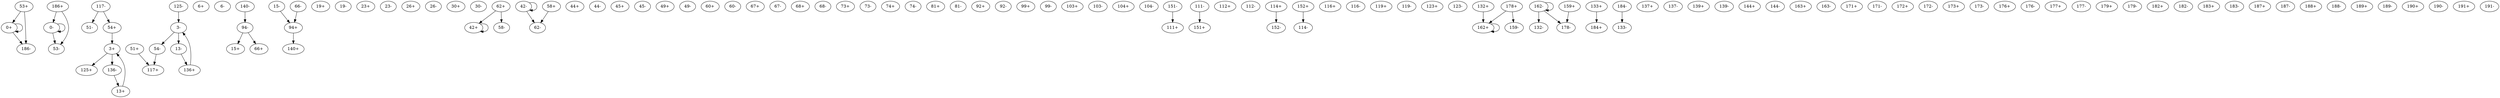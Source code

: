 digraph adj {
graph [k=43]
edge [d=-42]
"0+" [l=46 C=120]
"0-" [l=46 C=120]
"3+" [l=54 C=303]
"3-" [l=54 C=303]
"6+" [l=1607 C=19226]
"6-" [l=1607 C=19226]
"13+" [l=376 C=3489]
"13-" [l=376 C=3489]
"15+" [l=1571 C=19021]
"15-" [l=1571 C=19021]
"19+" [l=107 C=485]
"19-" [l=107 C=485]
"23+" [l=234 C=1732]
"23-" [l=234 C=1732]
"26+" [l=120 C=482]
"26-" [l=120 C=482]
"30+" [l=312 C=1299]
"30-" [l=312 C=1299]
"42+" [l=43 C=25]
"42-" [l=43 C=25]
"44+" [l=133 C=597]
"44-" [l=133 C=597]
"45+" [l=111 C=463]
"45-" [l=111 C=463]
"49+" [l=233 C=1874]
"49-" [l=233 C=1874]
"51+" [l=1385 C=16126]
"51-" [l=1385 C=16126]
"53+" [l=64 C=111]
"53-" [l=64 C=111]
"54+" [l=635 C=8435]
"54-" [l=635 C=8435]
"58+" [l=1456 C=17426]
"58-" [l=1456 C=17426]
"60+" [l=149 C=631]
"60-" [l=149 C=631]
"62+" [l=435 C=4884]
"62-" [l=435 C=4884]
"66+" [l=484 C=4354]
"66-" [l=484 C=4354]
"67+" [l=114 C=713]
"67-" [l=114 C=713]
"68+" [l=322 C=2811]
"68-" [l=322 C=2811]
"73+" [l=129 C=924]
"73-" [l=129 C=924]
"74+" [l=1834 C=21589]
"74-" [l=1834 C=21589]
"81+" [l=183 C=1178]
"81-" [l=183 C=1178]
"92+" [l=1442 C=16987]
"92-" [l=1442 C=16987]
"94+" [l=44 C=60]
"94-" [l=44 C=60]
"99+" [l=2556 C=33921]
"99-" [l=2556 C=33921]
"103+" [l=1815 C=18442]
"103-" [l=1815 C=18442]
"104+" [l=116 C=616]
"104-" [l=116 C=616]
"111+" [l=113 C=700]
"111-" [l=113 C=700]
"112+" [l=239 C=1398]
"112-" [l=239 C=1398]
"114+" [l=193 C=1547]
"114-" [l=193 C=1547]
"116+" [l=399 C=4682]
"116-" [l=399 C=4682]
"117+" [l=170 C=1551]
"117-" [l=170 C=1551]
"119+" [l=676 C=6535]
"119-" [l=676 C=6535]
"123+" [l=459 C=4769]
"123-" [l=459 C=4769]
"125+" [l=1619 C=18207]
"125-" [l=1619 C=18207]
"132+" [l=168 C=1151]
"132-" [l=168 C=1151]
"133+" [l=109 C=356]
"133-" [l=109 C=356]
"136+" [l=549 C=5911]
"136-" [l=549 C=5911]
"137+" [l=184 C=996]
"137-" [l=184 C=996]
"139+" [l=251 C=1189]
"139-" [l=251 C=1189]
"140+" [l=670 C=6907]
"140-" [l=670 C=6907]
"144+" [l=7750 C=94964]
"144-" [l=7750 C=94964]
"151+" [l=2048 C=26668]
"151-" [l=2048 C=26668]
"152+" [l=230 C=1474]
"152-" [l=230 C=1474]
"159+" [l=2401 C=29381]
"159-" [l=2401 C=29381]
"162+" [l=8756 C=121954]
"162-" [l=8756 C=121954]
"163+" [l=6492 C=79258]
"163-" [l=6492 C=79258]
"171+" [l=4885 C=64457]
"171-" [l=4885 C=64457]
"172+" [l=2607 C=33285]
"172-" [l=2607 C=33285]
"173+" [l=2882 C=36619]
"173-" [l=2882 C=36619]
"176+" [l=18824 C=235583]
"176-" [l=18824 C=235583]
"177+" [l=3786 C=43479]
"177-" [l=3786 C=43479]
"178+" [l=3731 C=48400]
"178-" [l=3731 C=48400]
"179+" [l=4853 C=57260]
"179-" [l=4853 C=57260]
"182+" [l=4859 C=62885]
"182-" [l=4859 C=62885]
"183+" [l=2537 C=32855]
"183-" [l=2537 C=32855]
"184+" [l=6260 C=87043]
"184-" [l=6260 C=87043]
"186+" [l=21623 C=290762]
"186-" [l=21623 C=290762]
"187+" [l=21058 C=267346]
"187-" [l=21058 C=267346]
"188+" [l=7432 C=96513]
"188-" [l=7432 C=96513]
"189+" [l=32231 C=389067]
"189-" [l=32231 C=389067]
"190+" [l=16507 C=203487]
"190-" [l=16507 C=203487]
"191+" [l=6251 C=91910]
"191-" [l=6251 C=91910]
"0+" -> "0+"
"0+" -> "186-"
"0-" -> "0-"
"0-" -> "53-"
"3+" -> "125+"
"3+" -> "136-"
"3-" -> "13-"
"3-" -> "54-"
"13+" -> "3+"
"13-" -> "136+"
"15-" -> "94+"
"42+" -> "42+" [d=-41]
"42-" -> "62-" [d=-32]
"42-" -> "42-" [d=-41]
"51+" -> "117+"
"53+" -> "0+"
"53+" -> "186-"
"54+" -> "3+"
"54-" -> "117+"
"58+" -> "62-"
"62+" -> "58-"
"62+" -> "42+" [d=-32]
"66-" -> "94+"
"94+" -> "140+"
"94-" -> "15+"
"94-" -> "66+"
"111-" -> "151+" [d=-39]
"114+" -> "152-"
"117-" -> "51-"
"117-" -> "54+"
"125-" -> "3-"
"132+" -> "162+"
"133+" -> "184+" [d=-35]
"136+" -> "3-"
"136-" -> "13+"
"140-" -> "94-"
"151-" -> "111+" [d=-39]
"152+" -> "114-"
"159+" -> "178-"
"162+" -> "162+" [d=-41]
"162-" -> "132-"
"162-" -> "162-" [d=-41]
"162-" -> "178-" [d=-952]
"178+" -> "159-"
"178+" -> "162+" [d=-952]
"184-" -> "133-" [d=-35]
"186+" -> "0-"
"186+" -> "53-"
}
